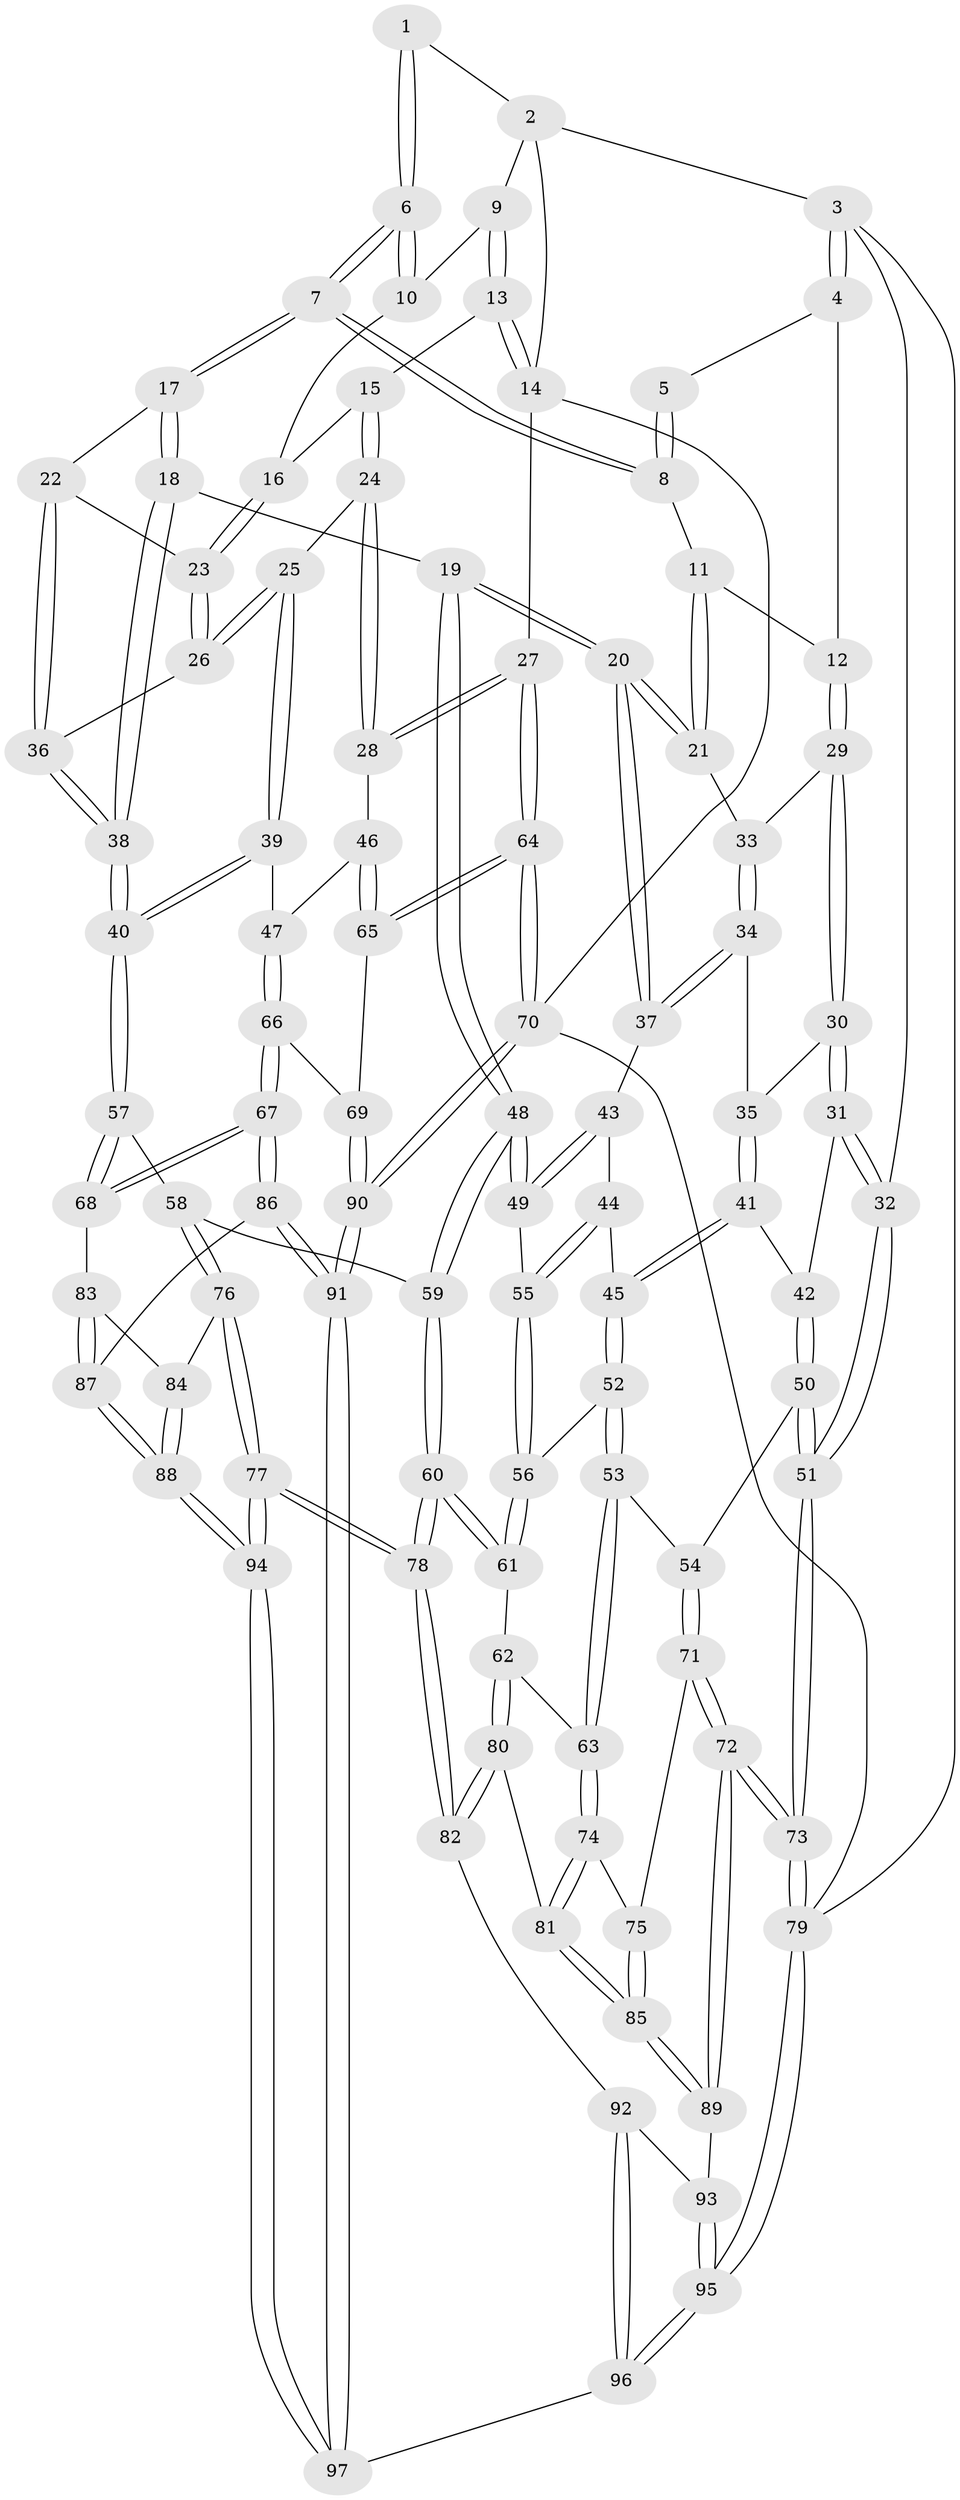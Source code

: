// coarse degree distribution, {2: 0.12903225806451613, 4: 0.3548387096774194, 5: 0.12903225806451613, 3: 0.3870967741935484}
// Generated by graph-tools (version 1.1) at 2025/54/03/04/25 22:54:45]
// undirected, 97 vertices, 239 edges
graph export_dot {
  node [color=gray90,style=filled];
  1 [pos="+0.547763500798978+0"];
  2 [pos="+0.8279423237544792+0"];
  3 [pos="+0+0"];
  4 [pos="+0+0"];
  5 [pos="+0.1892214013105892+0"];
  6 [pos="+0.5233631595552467+0.06627712257395676"];
  7 [pos="+0.5192595214645681+0.07775368146275055"];
  8 [pos="+0.2752375581632933+0.10942064384940048"];
  9 [pos="+0.8457609017051336+0.08015507607009438"];
  10 [pos="+0.7997936056432332+0.11236470232520744"];
  11 [pos="+0.26830446679668923+0.11675027172408321"];
  12 [pos="+0.1666944963954552+0.16568109659939909"];
  13 [pos="+0.8784953386082018+0.10720844283325333"];
  14 [pos="+1+0.2719614023777254"];
  15 [pos="+0.835856853477482+0.2398418921870141"];
  16 [pos="+0.7658769474044781+0.1869901972790431"];
  17 [pos="+0.5367545204621129+0.20159174463507956"];
  18 [pos="+0.5134347587372402+0.25407441884990245"];
  19 [pos="+0.4220520095352775+0.34059488813586186"];
  20 [pos="+0.4129338863865244+0.3381523763053076"];
  21 [pos="+0.34794716995673686+0.28907828555948034"];
  22 [pos="+0.6816310203418844+0.23879381685351783"];
  23 [pos="+0.7031932760664398+0.23617102289163355"];
  24 [pos="+0.8816719641804242+0.3240241159124444"];
  25 [pos="+0.8454411244550656+0.33132732633574996"];
  26 [pos="+0.8188054171035256+0.32566684595202444"];
  27 [pos="+1+0.35015262308289175"];
  28 [pos="+1+0.3556789671546077"];
  29 [pos="+0.15625897100304417+0.18524862397409272"];
  30 [pos="+0.021416672201979337+0.26495789317964974"];
  31 [pos="+0+0.27588091979111834"];
  32 [pos="+0+0.28616485771145883"];
  33 [pos="+0.21736681046397155+0.2639485206555173"];
  34 [pos="+0.21314179733582414+0.3628747469041264"];
  35 [pos="+0.21075661440145363+0.36419740568582326"];
  36 [pos="+0.7099048208679667+0.372001200958024"];
  37 [pos="+0.26426450488181924+0.37526254898546213"];
  38 [pos="+0.6702164933041898+0.44872482236866407"];
  39 [pos="+0.735381448774909+0.5094129645195117"];
  40 [pos="+0.6802728750025696+0.5116427103849397"];
  41 [pos="+0.17558080733701908+0.41176098663679406"];
  42 [pos="+0.12195317619151501+0.41440322021409276"];
  43 [pos="+0.260763175554169+0.4242492463555487"];
  44 [pos="+0.23924051142690161+0.4500545997072585"];
  45 [pos="+0.18559991658762565+0.4323117218297365"];
  46 [pos="+0.9145252981867076+0.4750566821064376"];
  47 [pos="+0.813795287212763+0.5319074816904943"];
  48 [pos="+0.42648818797641974+0.4748908470069257"];
  49 [pos="+0.3203163741687238+0.48665241801599285"];
  50 [pos="+0.07176220344199592+0.5497699586707131"];
  51 [pos="+0+0.5212139579844767"];
  52 [pos="+0.18471645102745865+0.5244478003282612"];
  53 [pos="+0.10263632984533404+0.5594108007346922"];
  54 [pos="+0.07230082221705114+0.5500645214942438"];
  55 [pos="+0.2588408568867096+0.5095655268001046"];
  56 [pos="+0.23664427569246013+0.5312214807790354"];
  57 [pos="+0.6461970757184976+0.5464163458055298"];
  58 [pos="+0.4624322630610824+0.5273740940116799"];
  59 [pos="+0.4426290868579128+0.5073941484440327"];
  60 [pos="+0.28491891811253034+0.617788850608168"];
  61 [pos="+0.2699956866057506+0.6126275904691909"];
  62 [pos="+0.23815928040566064+0.6306772427326499"];
  63 [pos="+0.13693623551317427+0.6119635642041784"];
  64 [pos="+1+0.5293247697511126"];
  65 [pos="+0.9206261906381396+0.650048258754976"];
  66 [pos="+0.8636264353875908+0.6492460149922069"];
  67 [pos="+0.7911780125965244+0.7221220977984664"];
  68 [pos="+0.6493053357798234+0.5765087819541198"];
  69 [pos="+0.9105020804892028+0.6563328094805888"];
  70 [pos="+1+1"];
  71 [pos="+0.0648164880896363+0.6984583306091966"];
  72 [pos="+0+0.9279058318563833"];
  73 [pos="+0+1"];
  74 [pos="+0.13896121349820564+0.6397083752660963"];
  75 [pos="+0.11220884649837565+0.6837912996129606"];
  76 [pos="+0.44085177534548764+0.6751961666185167"];
  77 [pos="+0.4081956557192108+0.7772723943516539"];
  78 [pos="+0.367638483886998+0.7650087537542171"];
  79 [pos="+0+1"];
  80 [pos="+0.20887023155878667+0.7069763510683322"];
  81 [pos="+0.1905678658274013+0.7091087027025259"];
  82 [pos="+0.3073815390120971+0.7725019566243536"];
  83 [pos="+0.6440615672180785+0.5933021116255007"];
  84 [pos="+0.5984578011550263+0.6650290965262506"];
  85 [pos="+0.14686275348564043+0.7513799555790329"];
  86 [pos="+0.7761469078532759+0.8000416053224008"];
  87 [pos="+0.6818446717141179+0.7866759486799461"];
  88 [pos="+0.5510039499632866+0.8185200598373983"];
  89 [pos="+0.13468707264867538+0.776802748388019"];
  90 [pos="+1+1"];
  91 [pos="+1+1"];
  92 [pos="+0.26915736196047546+0.7981620490834689"];
  93 [pos="+0.22488246736052925+0.8107471617917477"];
  94 [pos="+0.4766238574531178+0.8718304251073408"];
  95 [pos="+0+1"];
  96 [pos="+0.20270514711234264+1"];
  97 [pos="+0.47745075345457805+1"];
  1 -- 2;
  1 -- 6;
  1 -- 6;
  2 -- 3;
  2 -- 9;
  2 -- 14;
  3 -- 4;
  3 -- 4;
  3 -- 32;
  3 -- 79;
  4 -- 5;
  4 -- 12;
  5 -- 8;
  5 -- 8;
  6 -- 7;
  6 -- 7;
  6 -- 10;
  6 -- 10;
  7 -- 8;
  7 -- 8;
  7 -- 17;
  7 -- 17;
  8 -- 11;
  9 -- 10;
  9 -- 13;
  9 -- 13;
  10 -- 16;
  11 -- 12;
  11 -- 21;
  11 -- 21;
  12 -- 29;
  12 -- 29;
  13 -- 14;
  13 -- 14;
  13 -- 15;
  14 -- 27;
  14 -- 70;
  15 -- 16;
  15 -- 24;
  15 -- 24;
  16 -- 23;
  16 -- 23;
  17 -- 18;
  17 -- 18;
  17 -- 22;
  18 -- 19;
  18 -- 38;
  18 -- 38;
  19 -- 20;
  19 -- 20;
  19 -- 48;
  19 -- 48;
  20 -- 21;
  20 -- 21;
  20 -- 37;
  20 -- 37;
  21 -- 33;
  22 -- 23;
  22 -- 36;
  22 -- 36;
  23 -- 26;
  23 -- 26;
  24 -- 25;
  24 -- 28;
  24 -- 28;
  25 -- 26;
  25 -- 26;
  25 -- 39;
  25 -- 39;
  26 -- 36;
  27 -- 28;
  27 -- 28;
  27 -- 64;
  27 -- 64;
  28 -- 46;
  29 -- 30;
  29 -- 30;
  29 -- 33;
  30 -- 31;
  30 -- 31;
  30 -- 35;
  31 -- 32;
  31 -- 32;
  31 -- 42;
  32 -- 51;
  32 -- 51;
  33 -- 34;
  33 -- 34;
  34 -- 35;
  34 -- 37;
  34 -- 37;
  35 -- 41;
  35 -- 41;
  36 -- 38;
  36 -- 38;
  37 -- 43;
  38 -- 40;
  38 -- 40;
  39 -- 40;
  39 -- 40;
  39 -- 47;
  40 -- 57;
  40 -- 57;
  41 -- 42;
  41 -- 45;
  41 -- 45;
  42 -- 50;
  42 -- 50;
  43 -- 44;
  43 -- 49;
  43 -- 49;
  44 -- 45;
  44 -- 55;
  44 -- 55;
  45 -- 52;
  45 -- 52;
  46 -- 47;
  46 -- 65;
  46 -- 65;
  47 -- 66;
  47 -- 66;
  48 -- 49;
  48 -- 49;
  48 -- 59;
  48 -- 59;
  49 -- 55;
  50 -- 51;
  50 -- 51;
  50 -- 54;
  51 -- 73;
  51 -- 73;
  52 -- 53;
  52 -- 53;
  52 -- 56;
  53 -- 54;
  53 -- 63;
  53 -- 63;
  54 -- 71;
  54 -- 71;
  55 -- 56;
  55 -- 56;
  56 -- 61;
  56 -- 61;
  57 -- 58;
  57 -- 68;
  57 -- 68;
  58 -- 59;
  58 -- 76;
  58 -- 76;
  59 -- 60;
  59 -- 60;
  60 -- 61;
  60 -- 61;
  60 -- 78;
  60 -- 78;
  61 -- 62;
  62 -- 63;
  62 -- 80;
  62 -- 80;
  63 -- 74;
  63 -- 74;
  64 -- 65;
  64 -- 65;
  64 -- 70;
  64 -- 70;
  65 -- 69;
  66 -- 67;
  66 -- 67;
  66 -- 69;
  67 -- 68;
  67 -- 68;
  67 -- 86;
  67 -- 86;
  68 -- 83;
  69 -- 90;
  69 -- 90;
  70 -- 90;
  70 -- 90;
  70 -- 79;
  71 -- 72;
  71 -- 72;
  71 -- 75;
  72 -- 73;
  72 -- 73;
  72 -- 89;
  72 -- 89;
  73 -- 79;
  73 -- 79;
  74 -- 75;
  74 -- 81;
  74 -- 81;
  75 -- 85;
  75 -- 85;
  76 -- 77;
  76 -- 77;
  76 -- 84;
  77 -- 78;
  77 -- 78;
  77 -- 94;
  77 -- 94;
  78 -- 82;
  78 -- 82;
  79 -- 95;
  79 -- 95;
  80 -- 81;
  80 -- 82;
  80 -- 82;
  81 -- 85;
  81 -- 85;
  82 -- 92;
  83 -- 84;
  83 -- 87;
  83 -- 87;
  84 -- 88;
  84 -- 88;
  85 -- 89;
  85 -- 89;
  86 -- 87;
  86 -- 91;
  86 -- 91;
  87 -- 88;
  87 -- 88;
  88 -- 94;
  88 -- 94;
  89 -- 93;
  90 -- 91;
  90 -- 91;
  91 -- 97;
  91 -- 97;
  92 -- 93;
  92 -- 96;
  92 -- 96;
  93 -- 95;
  93 -- 95;
  94 -- 97;
  94 -- 97;
  95 -- 96;
  95 -- 96;
  96 -- 97;
}

